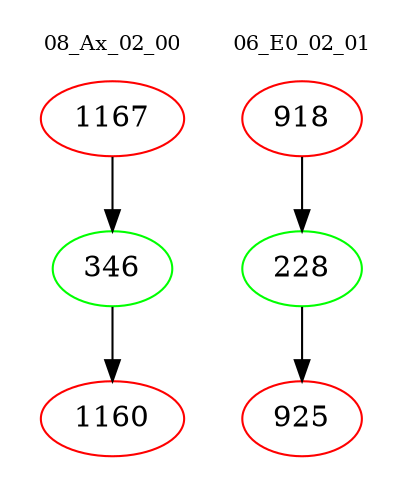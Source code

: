 digraph{
subgraph cluster_0 {
color = white
label = "08_Ax_02_00";
fontsize=10;
T0_1167 [label="1167", color="red"]
T0_1167 -> T0_346 [color="black"]
T0_346 [label="346", color="green"]
T0_346 -> T0_1160 [color="black"]
T0_1160 [label="1160", color="red"]
}
subgraph cluster_1 {
color = white
label = "06_E0_02_01";
fontsize=10;
T1_918 [label="918", color="red"]
T1_918 -> T1_228 [color="black"]
T1_228 [label="228", color="green"]
T1_228 -> T1_925 [color="black"]
T1_925 [label="925", color="red"]
}
}
